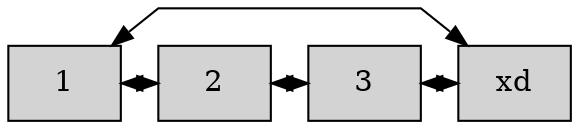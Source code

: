 digraph listaDCEnlazada {
 splines=polyline;
 node [shape=box, style=filled];
 edge [dir=both];
 node0 [label="1"]; 
 node1 [label="2"]; 
 node2 [label="3"]; 
 node3 [label="xd"]; 
 node0 -> node1;
 node1 -> node2;
 node2 -> node3;
 node3 -> node0; 
  { rank = same; node0 node1 node2 node3 }
}